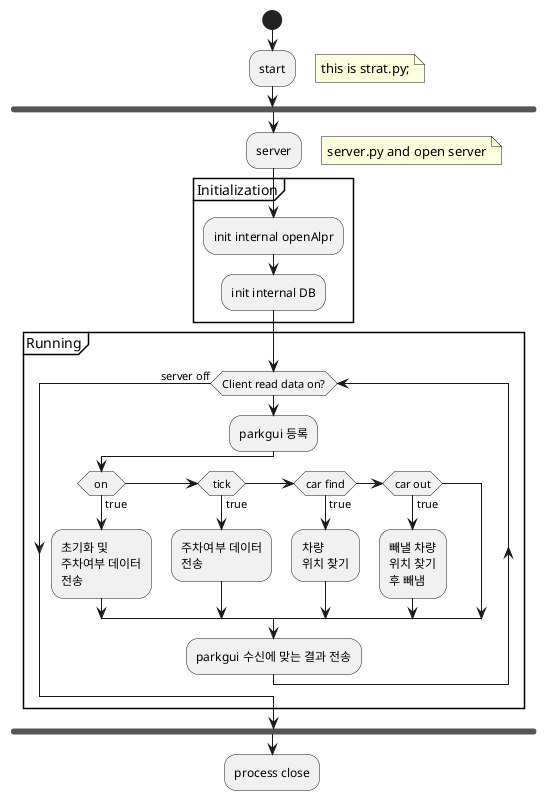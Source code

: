 @startuml
start
:start;
floating note right : this is strat.py;
fork
:server;
floating note right : server.py and open server
partition Initialization {
    :init internal openAlpr;
    :init internal DB;
}
partition "Running" {
    while (Client read data on?)
        :parkgui 등록;
            if (on) then (true)
                :초기화 및
                주차여부 데이터
                전송;
            elseif (tick) then (true)
                :주차여부 데이터
                전송;
            elseif (car find) then (true)
                :차량
                위치 찾기;
            elseif (car out) then (true)
                :빼낼 차량
                위치 찾기
                후 빼냄;
            endif
        :parkgui 수신에 맞는 결과 전송;
    endwhile(server off)
}
end fork
    :process close;
@enduml